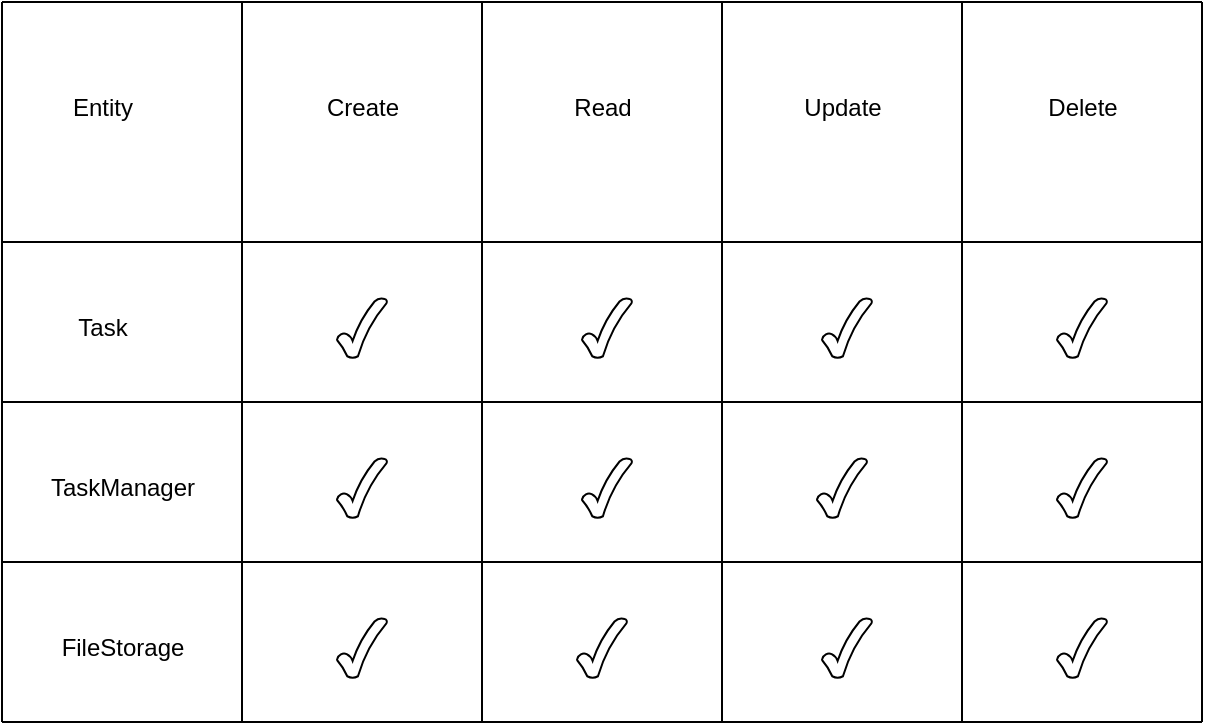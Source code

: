 <mxfile version="26.0.9">
  <diagram name="Page-1" id="r0G7B2xbL4BCt1UNsRK3">
    <mxGraphModel dx="865" dy="854" grid="1" gridSize="10" guides="1" tooltips="1" connect="1" arrows="1" fold="1" page="1" pageScale="1" pageWidth="850" pageHeight="1100" math="0" shadow="0">
      <root>
        <mxCell id="0" />
        <mxCell id="1" parent="0" />
        <mxCell id="Qf0577Ot1Bg0IBxeDSmU-1" value="" style="endArrow=none;html=1;rounded=0;" edge="1" parent="1">
          <mxGeometry width="50" height="50" relative="1" as="geometry">
            <mxPoint x="200" y="480" as="sourcePoint" />
            <mxPoint x="200" y="120" as="targetPoint" />
          </mxGeometry>
        </mxCell>
        <mxCell id="Qf0577Ot1Bg0IBxeDSmU-2" value="" style="endArrow=none;html=1;rounded=0;" edge="1" parent="1">
          <mxGeometry width="50" height="50" relative="1" as="geometry">
            <mxPoint x="800" y="480" as="sourcePoint" />
            <mxPoint x="800" y="120" as="targetPoint" />
          </mxGeometry>
        </mxCell>
        <mxCell id="Qf0577Ot1Bg0IBxeDSmU-3" value="" style="endArrow=none;html=1;rounded=0;" edge="1" parent="1">
          <mxGeometry width="50" height="50" relative="1" as="geometry">
            <mxPoint x="320" y="480" as="sourcePoint" />
            <mxPoint x="320" y="120" as="targetPoint" />
          </mxGeometry>
        </mxCell>
        <mxCell id="Qf0577Ot1Bg0IBxeDSmU-4" value="" style="endArrow=none;html=1;rounded=0;" edge="1" parent="1">
          <mxGeometry width="50" height="50" relative="1" as="geometry">
            <mxPoint x="440" y="480" as="sourcePoint" />
            <mxPoint x="440" y="120" as="targetPoint" />
          </mxGeometry>
        </mxCell>
        <mxCell id="Qf0577Ot1Bg0IBxeDSmU-5" value="" style="endArrow=none;html=1;rounded=0;" edge="1" parent="1">
          <mxGeometry width="50" height="50" relative="1" as="geometry">
            <mxPoint x="560" y="480" as="sourcePoint" />
            <mxPoint x="560" y="120" as="targetPoint" />
          </mxGeometry>
        </mxCell>
        <mxCell id="Qf0577Ot1Bg0IBxeDSmU-6" value="" style="endArrow=none;html=1;rounded=0;" edge="1" parent="1">
          <mxGeometry width="50" height="50" relative="1" as="geometry">
            <mxPoint x="680" y="480" as="sourcePoint" />
            <mxPoint x="680" y="120" as="targetPoint" />
          </mxGeometry>
        </mxCell>
        <mxCell id="Qf0577Ot1Bg0IBxeDSmU-7" value="" style="endArrow=none;html=1;rounded=0;" edge="1" parent="1">
          <mxGeometry width="50" height="50" relative="1" as="geometry">
            <mxPoint x="200" y="120" as="sourcePoint" />
            <mxPoint x="800" y="120" as="targetPoint" />
          </mxGeometry>
        </mxCell>
        <mxCell id="Qf0577Ot1Bg0IBxeDSmU-8" value="" style="endArrow=none;html=1;rounded=0;" edge="1" parent="1">
          <mxGeometry width="50" height="50" relative="1" as="geometry">
            <mxPoint x="200" y="320" as="sourcePoint" />
            <mxPoint x="800" y="320" as="targetPoint" />
          </mxGeometry>
        </mxCell>
        <mxCell id="Qf0577Ot1Bg0IBxeDSmU-9" value="" style="endArrow=none;html=1;rounded=0;" edge="1" parent="1">
          <mxGeometry width="50" height="50" relative="1" as="geometry">
            <mxPoint x="200" y="400" as="sourcePoint" />
            <mxPoint x="800" y="400" as="targetPoint" />
          </mxGeometry>
        </mxCell>
        <mxCell id="Qf0577Ot1Bg0IBxeDSmU-10" value="" style="endArrow=none;html=1;rounded=0;" edge="1" parent="1">
          <mxGeometry width="50" height="50" relative="1" as="geometry">
            <mxPoint x="200" y="480" as="sourcePoint" />
            <mxPoint x="800" y="480" as="targetPoint" />
          </mxGeometry>
        </mxCell>
        <mxCell id="Qf0577Ot1Bg0IBxeDSmU-11" value="" style="endArrow=none;html=1;rounded=0;" edge="1" parent="1">
          <mxGeometry width="50" height="50" relative="1" as="geometry">
            <mxPoint x="200" y="240" as="sourcePoint" />
            <mxPoint x="800" y="240" as="targetPoint" />
          </mxGeometry>
        </mxCell>
        <mxCell id="Qf0577Ot1Bg0IBxeDSmU-12" value="Entity" style="text;html=1;align=center;verticalAlign=middle;resizable=0;points=[];autosize=1;strokeColor=none;fillColor=none;" vertex="1" parent="1">
          <mxGeometry x="225" y="158" width="50" height="30" as="geometry" />
        </mxCell>
        <mxCell id="Qf0577Ot1Bg0IBxeDSmU-13" value="Create" style="text;html=1;align=center;verticalAlign=middle;resizable=0;points=[];autosize=1;strokeColor=none;fillColor=none;" vertex="1" parent="1">
          <mxGeometry x="350" y="158" width="60" height="30" as="geometry" />
        </mxCell>
        <mxCell id="Qf0577Ot1Bg0IBxeDSmU-14" value="Read" style="text;html=1;align=center;verticalAlign=middle;resizable=0;points=[];autosize=1;strokeColor=none;fillColor=none;" vertex="1" parent="1">
          <mxGeometry x="475" y="158" width="50" height="30" as="geometry" />
        </mxCell>
        <mxCell id="Qf0577Ot1Bg0IBxeDSmU-15" value="Update" style="text;html=1;align=center;verticalAlign=middle;resizable=0;points=[];autosize=1;strokeColor=none;fillColor=none;" vertex="1" parent="1">
          <mxGeometry x="590" y="158" width="60" height="30" as="geometry" />
        </mxCell>
        <mxCell id="Qf0577Ot1Bg0IBxeDSmU-16" value="Delete" style="text;html=1;align=center;verticalAlign=middle;resizable=0;points=[];autosize=1;strokeColor=none;fillColor=none;" vertex="1" parent="1">
          <mxGeometry x="710" y="158" width="60" height="30" as="geometry" />
        </mxCell>
        <mxCell id="Qf0577Ot1Bg0IBxeDSmU-17" value="Task" style="text;html=1;align=center;verticalAlign=middle;resizable=0;points=[];autosize=1;strokeColor=none;fillColor=none;" vertex="1" parent="1">
          <mxGeometry x="225" y="268" width="50" height="30" as="geometry" />
        </mxCell>
        <mxCell id="Qf0577Ot1Bg0IBxeDSmU-18" value="TaskManager" style="text;html=1;align=center;verticalAlign=middle;resizable=0;points=[];autosize=1;strokeColor=none;fillColor=none;" vertex="1" parent="1">
          <mxGeometry x="210" y="348" width="100" height="30" as="geometry" />
        </mxCell>
        <mxCell id="Qf0577Ot1Bg0IBxeDSmU-19" value="FileStorage" style="text;html=1;align=center;verticalAlign=middle;resizable=0;points=[];autosize=1;strokeColor=none;fillColor=none;" vertex="1" parent="1">
          <mxGeometry x="220" y="428" width="80" height="30" as="geometry" />
        </mxCell>
        <mxCell id="Qf0577Ot1Bg0IBxeDSmU-20" value="" style="verticalLabelPosition=bottom;verticalAlign=top;html=1;shape=mxgraph.basic.tick" vertex="1" parent="1">
          <mxGeometry x="367.5" y="268" width="25" height="30" as="geometry" />
        </mxCell>
        <mxCell id="Qf0577Ot1Bg0IBxeDSmU-21" value="" style="verticalLabelPosition=bottom;verticalAlign=top;html=1;shape=mxgraph.basic.tick" vertex="1" parent="1">
          <mxGeometry x="610" y="268" width="25" height="30" as="geometry" />
        </mxCell>
        <mxCell id="Qf0577Ot1Bg0IBxeDSmU-22" value="" style="verticalLabelPosition=bottom;verticalAlign=top;html=1;shape=mxgraph.basic.tick" vertex="1" parent="1">
          <mxGeometry x="490" y="268" width="25" height="30" as="geometry" />
        </mxCell>
        <mxCell id="Qf0577Ot1Bg0IBxeDSmU-23" value="" style="verticalLabelPosition=bottom;verticalAlign=top;html=1;shape=mxgraph.basic.tick" vertex="1" parent="1">
          <mxGeometry x="727.5" y="268" width="25" height="30" as="geometry" />
        </mxCell>
        <mxCell id="Qf0577Ot1Bg0IBxeDSmU-24" value="" style="verticalLabelPosition=bottom;verticalAlign=top;html=1;shape=mxgraph.basic.tick" vertex="1" parent="1">
          <mxGeometry x="367.5" y="348" width="25" height="30" as="geometry" />
        </mxCell>
        <mxCell id="Qf0577Ot1Bg0IBxeDSmU-25" value="" style="verticalLabelPosition=bottom;verticalAlign=top;html=1;shape=mxgraph.basic.tick" vertex="1" parent="1">
          <mxGeometry x="490" y="348" width="25" height="30" as="geometry" />
        </mxCell>
        <mxCell id="Qf0577Ot1Bg0IBxeDSmU-26" value="" style="verticalLabelPosition=bottom;verticalAlign=top;html=1;shape=mxgraph.basic.tick" vertex="1" parent="1">
          <mxGeometry x="607.5" y="348" width="25" height="30" as="geometry" />
        </mxCell>
        <mxCell id="Qf0577Ot1Bg0IBxeDSmU-27" value="" style="verticalLabelPosition=bottom;verticalAlign=top;html=1;shape=mxgraph.basic.tick" vertex="1" parent="1">
          <mxGeometry x="727.5" y="348" width="25" height="30" as="geometry" />
        </mxCell>
        <mxCell id="Qf0577Ot1Bg0IBxeDSmU-28" value="" style="verticalLabelPosition=bottom;verticalAlign=top;html=1;shape=mxgraph.basic.tick" vertex="1" parent="1">
          <mxGeometry x="367.5" y="428" width="25" height="30" as="geometry" />
        </mxCell>
        <mxCell id="Qf0577Ot1Bg0IBxeDSmU-29" value="" style="verticalLabelPosition=bottom;verticalAlign=top;html=1;shape=mxgraph.basic.tick" vertex="1" parent="1">
          <mxGeometry x="487.5" y="428" width="25" height="30" as="geometry" />
        </mxCell>
        <mxCell id="Qf0577Ot1Bg0IBxeDSmU-30" value="" style="verticalLabelPosition=bottom;verticalAlign=top;html=1;shape=mxgraph.basic.tick" vertex="1" parent="1">
          <mxGeometry x="610" y="428" width="25" height="30" as="geometry" />
        </mxCell>
        <mxCell id="Qf0577Ot1Bg0IBxeDSmU-31" value="" style="verticalLabelPosition=bottom;verticalAlign=top;html=1;shape=mxgraph.basic.tick" vertex="1" parent="1">
          <mxGeometry x="727.5" y="428" width="25" height="30" as="geometry" />
        </mxCell>
      </root>
    </mxGraphModel>
  </diagram>
</mxfile>

